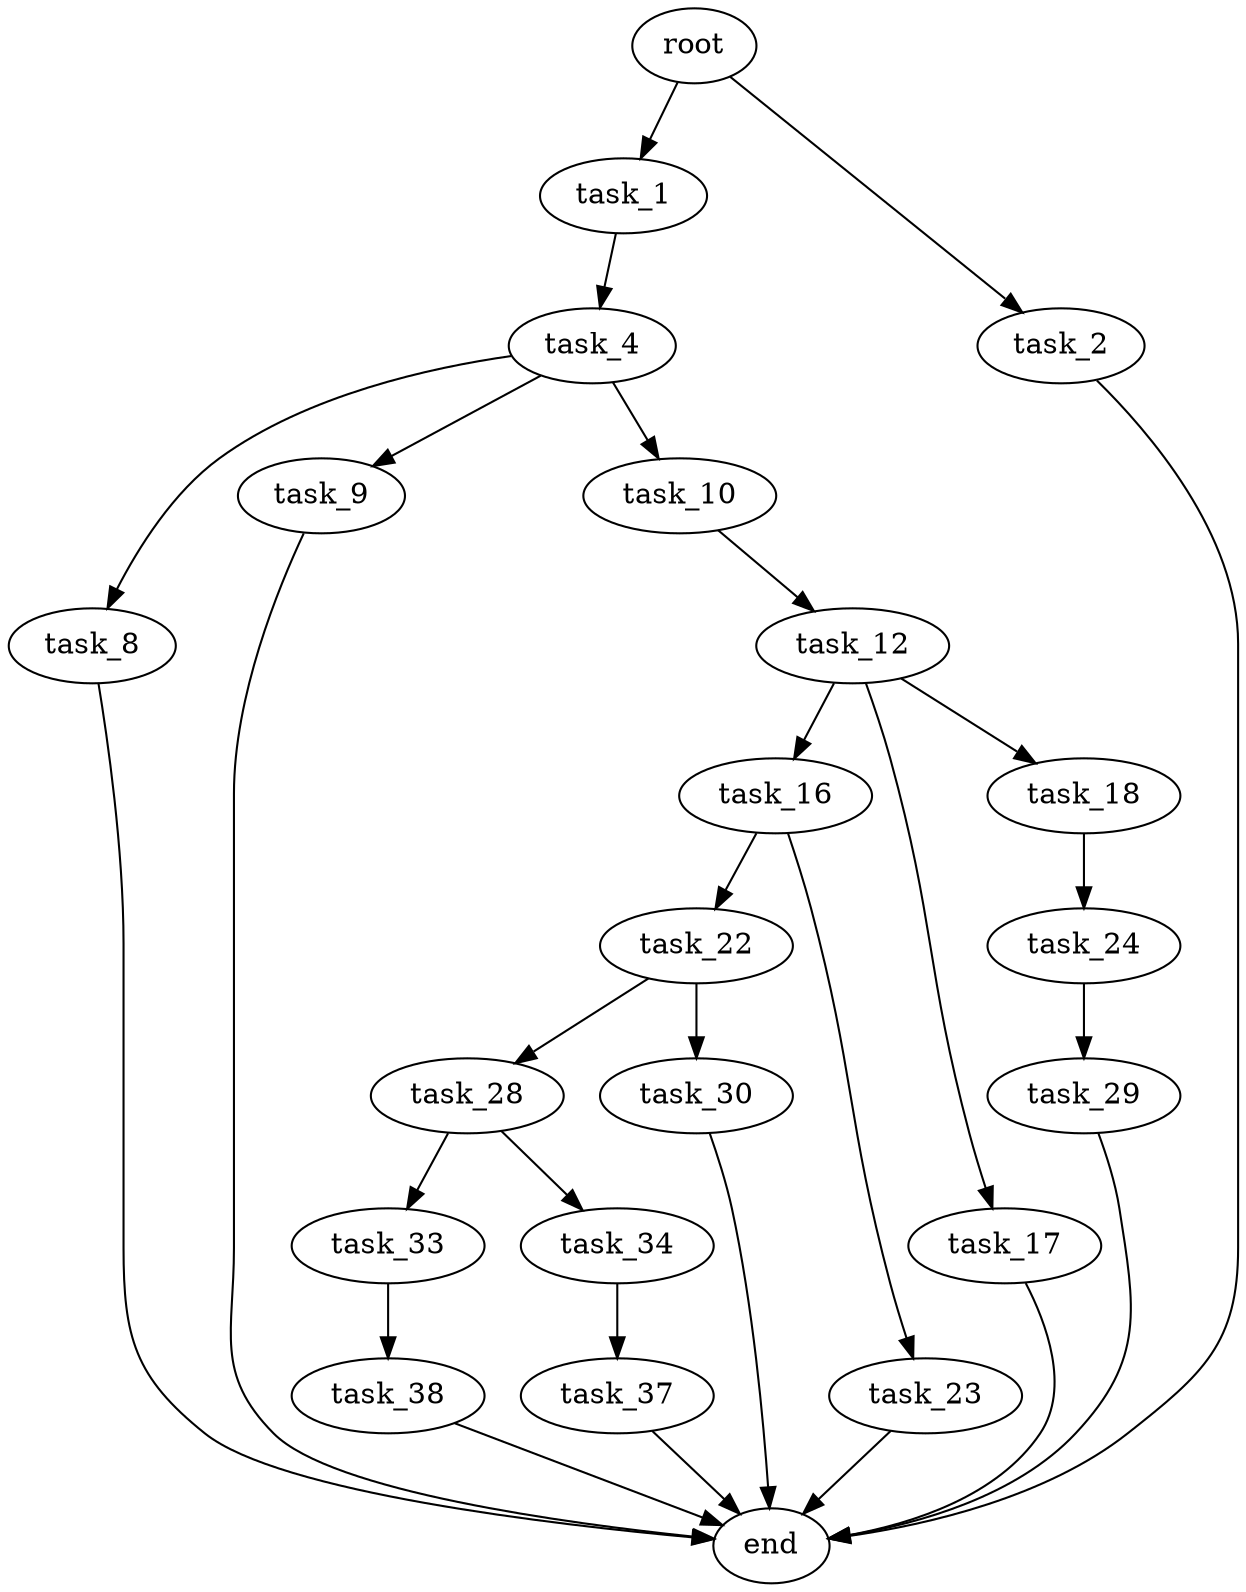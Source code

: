 digraph G {
  root [size="0.000000"];
  task_1 [size="18451735906.000000"];
  task_2 [size="4310717220.000000"];
  task_4 [size="368293445632.000000"];
  task_8 [size="12000264699.000000"];
  task_9 [size="29807673433.000000"];
  task_10 [size="269001737824.000000"];
  task_12 [size="2172074091.000000"];
  task_16 [size="169533946288.000000"];
  task_17 [size="14455593260.000000"];
  task_18 [size="549755813888.000000"];
  task_22 [size="281271104334.000000"];
  task_23 [size="231928233984.000000"];
  task_24 [size="343630139808.000000"];
  task_28 [size="592905287895.000000"];
  task_29 [size="13674338033.000000"];
  task_30 [size="369847288689.000000"];
  task_33 [size="8586391760.000000"];
  task_34 [size="330515850808.000000"];
  task_37 [size="225408778001.000000"];
  task_38 [size="2346271184.000000"];
  end [size="0.000000"];

  root -> task_1 [size="1.000000"];
  root -> task_2 [size="1.000000"];
  task_1 -> task_4 [size="301989888.000000"];
  task_2 -> end [size="1.000000"];
  task_4 -> task_8 [size="411041792.000000"];
  task_4 -> task_9 [size="411041792.000000"];
  task_4 -> task_10 [size="411041792.000000"];
  task_8 -> end [size="1.000000"];
  task_9 -> end [size="1.000000"];
  task_10 -> task_12 [size="536870912.000000"];
  task_12 -> task_16 [size="75497472.000000"];
  task_12 -> task_17 [size="75497472.000000"];
  task_12 -> task_18 [size="75497472.000000"];
  task_16 -> task_22 [size="679477248.000000"];
  task_16 -> task_23 [size="679477248.000000"];
  task_17 -> end [size="1.000000"];
  task_18 -> task_24 [size="536870912.000000"];
  task_22 -> task_28 [size="301989888.000000"];
  task_22 -> task_30 [size="301989888.000000"];
  task_23 -> end [size="1.000000"];
  task_24 -> task_29 [size="536870912.000000"];
  task_28 -> task_33 [size="411041792.000000"];
  task_28 -> task_34 [size="411041792.000000"];
  task_29 -> end [size="1.000000"];
  task_30 -> end [size="1.000000"];
  task_33 -> task_38 [size="301989888.000000"];
  task_34 -> task_37 [size="301989888.000000"];
  task_37 -> end [size="1.000000"];
  task_38 -> end [size="1.000000"];
}
